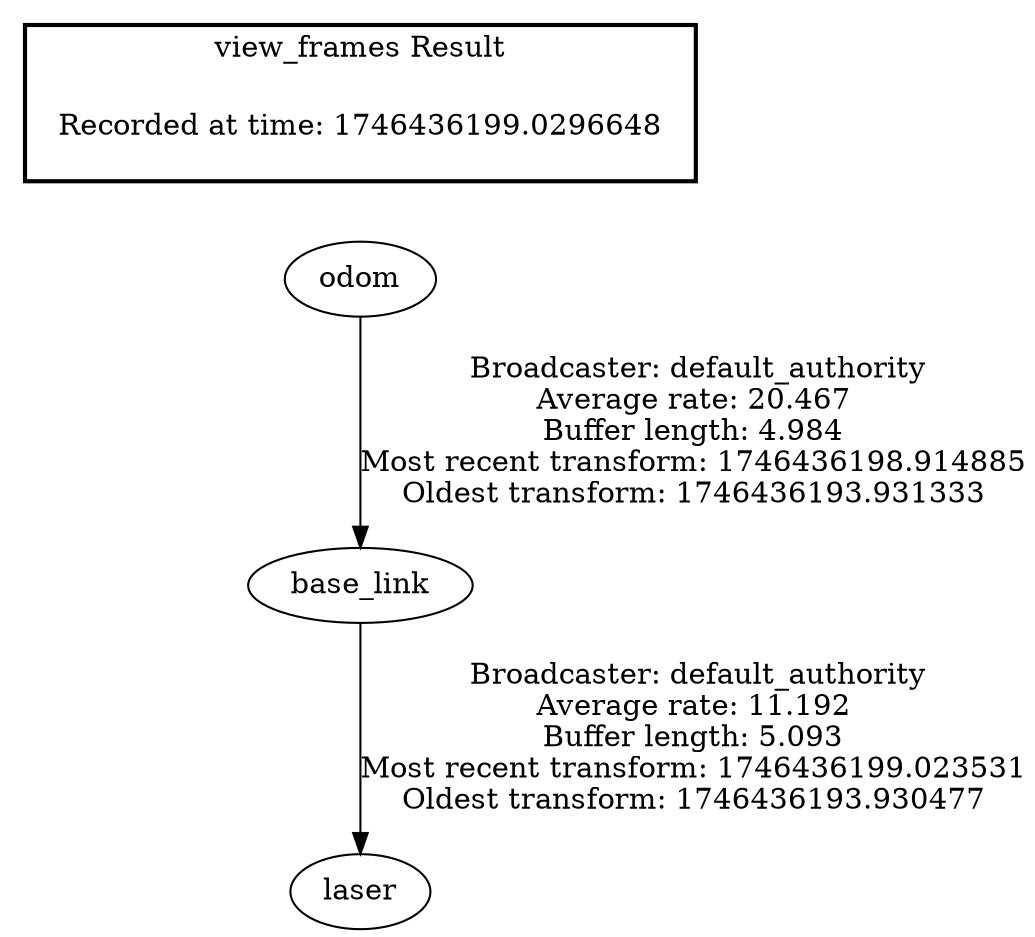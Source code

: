 digraph G {
"base_link" -> "laser"[label=" Broadcaster: default_authority\nAverage rate: 11.192\nBuffer length: 5.093\nMost recent transform: 1746436199.023531\nOldest transform: 1746436193.930477\n"];
"odom" -> "base_link"[label=" Broadcaster: default_authority\nAverage rate: 20.467\nBuffer length: 4.984\nMost recent transform: 1746436198.914885\nOldest transform: 1746436193.931333\n"];
edge [style=invis];
 subgraph cluster_legend { style=bold; color=black; label ="view_frames Result";
"Recorded at time: 1746436199.0296648"[ shape=plaintext ] ;
}->"odom";
}